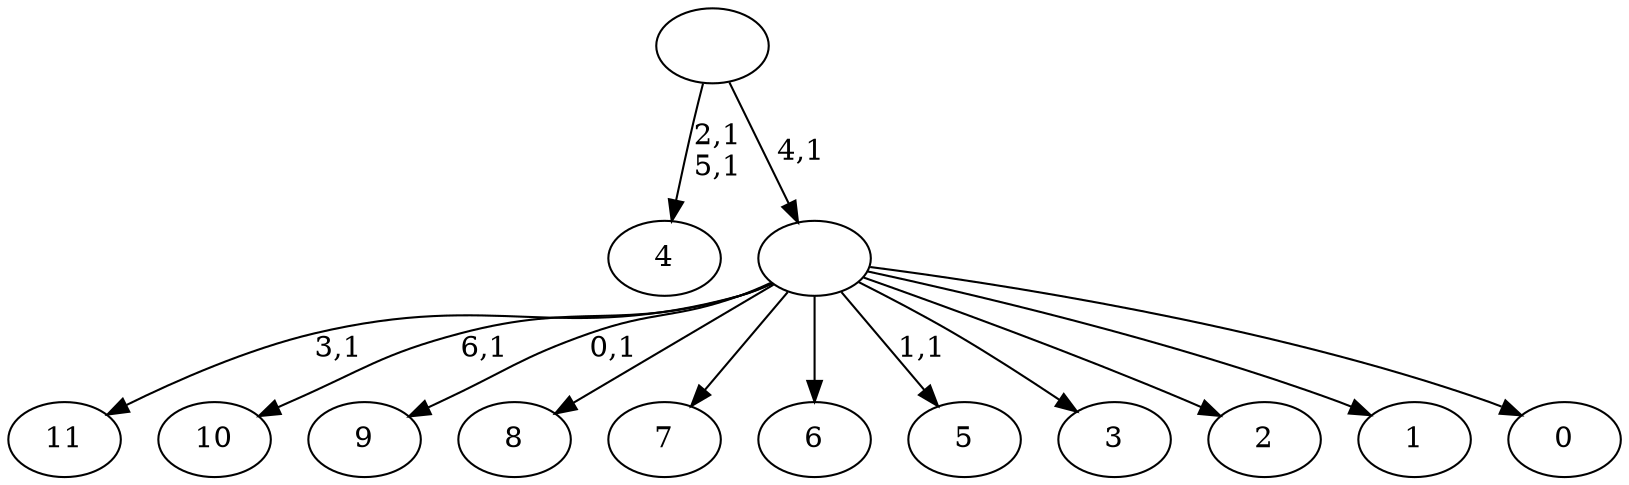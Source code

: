 digraph T {
	19 [label="11"]
	17 [label="10"]
	15 [label="9"]
	13 [label="8"]
	12 [label="7"]
	11 [label="6"]
	10 [label="5"]
	8 [label="4"]
	5 [label="3"]
	4 [label="2"]
	3 [label="1"]
	2 [label="0"]
	1 [label=""]
	0 [label=""]
	1 -> 10 [label="1,1"]
	1 -> 15 [label="0,1"]
	1 -> 17 [label="6,1"]
	1 -> 19 [label="3,1"]
	1 -> 13 [label=""]
	1 -> 12 [label=""]
	1 -> 11 [label=""]
	1 -> 5 [label=""]
	1 -> 4 [label=""]
	1 -> 3 [label=""]
	1 -> 2 [label=""]
	0 -> 8 [label="2,1\n5,1"]
	0 -> 1 [label="4,1"]
}
